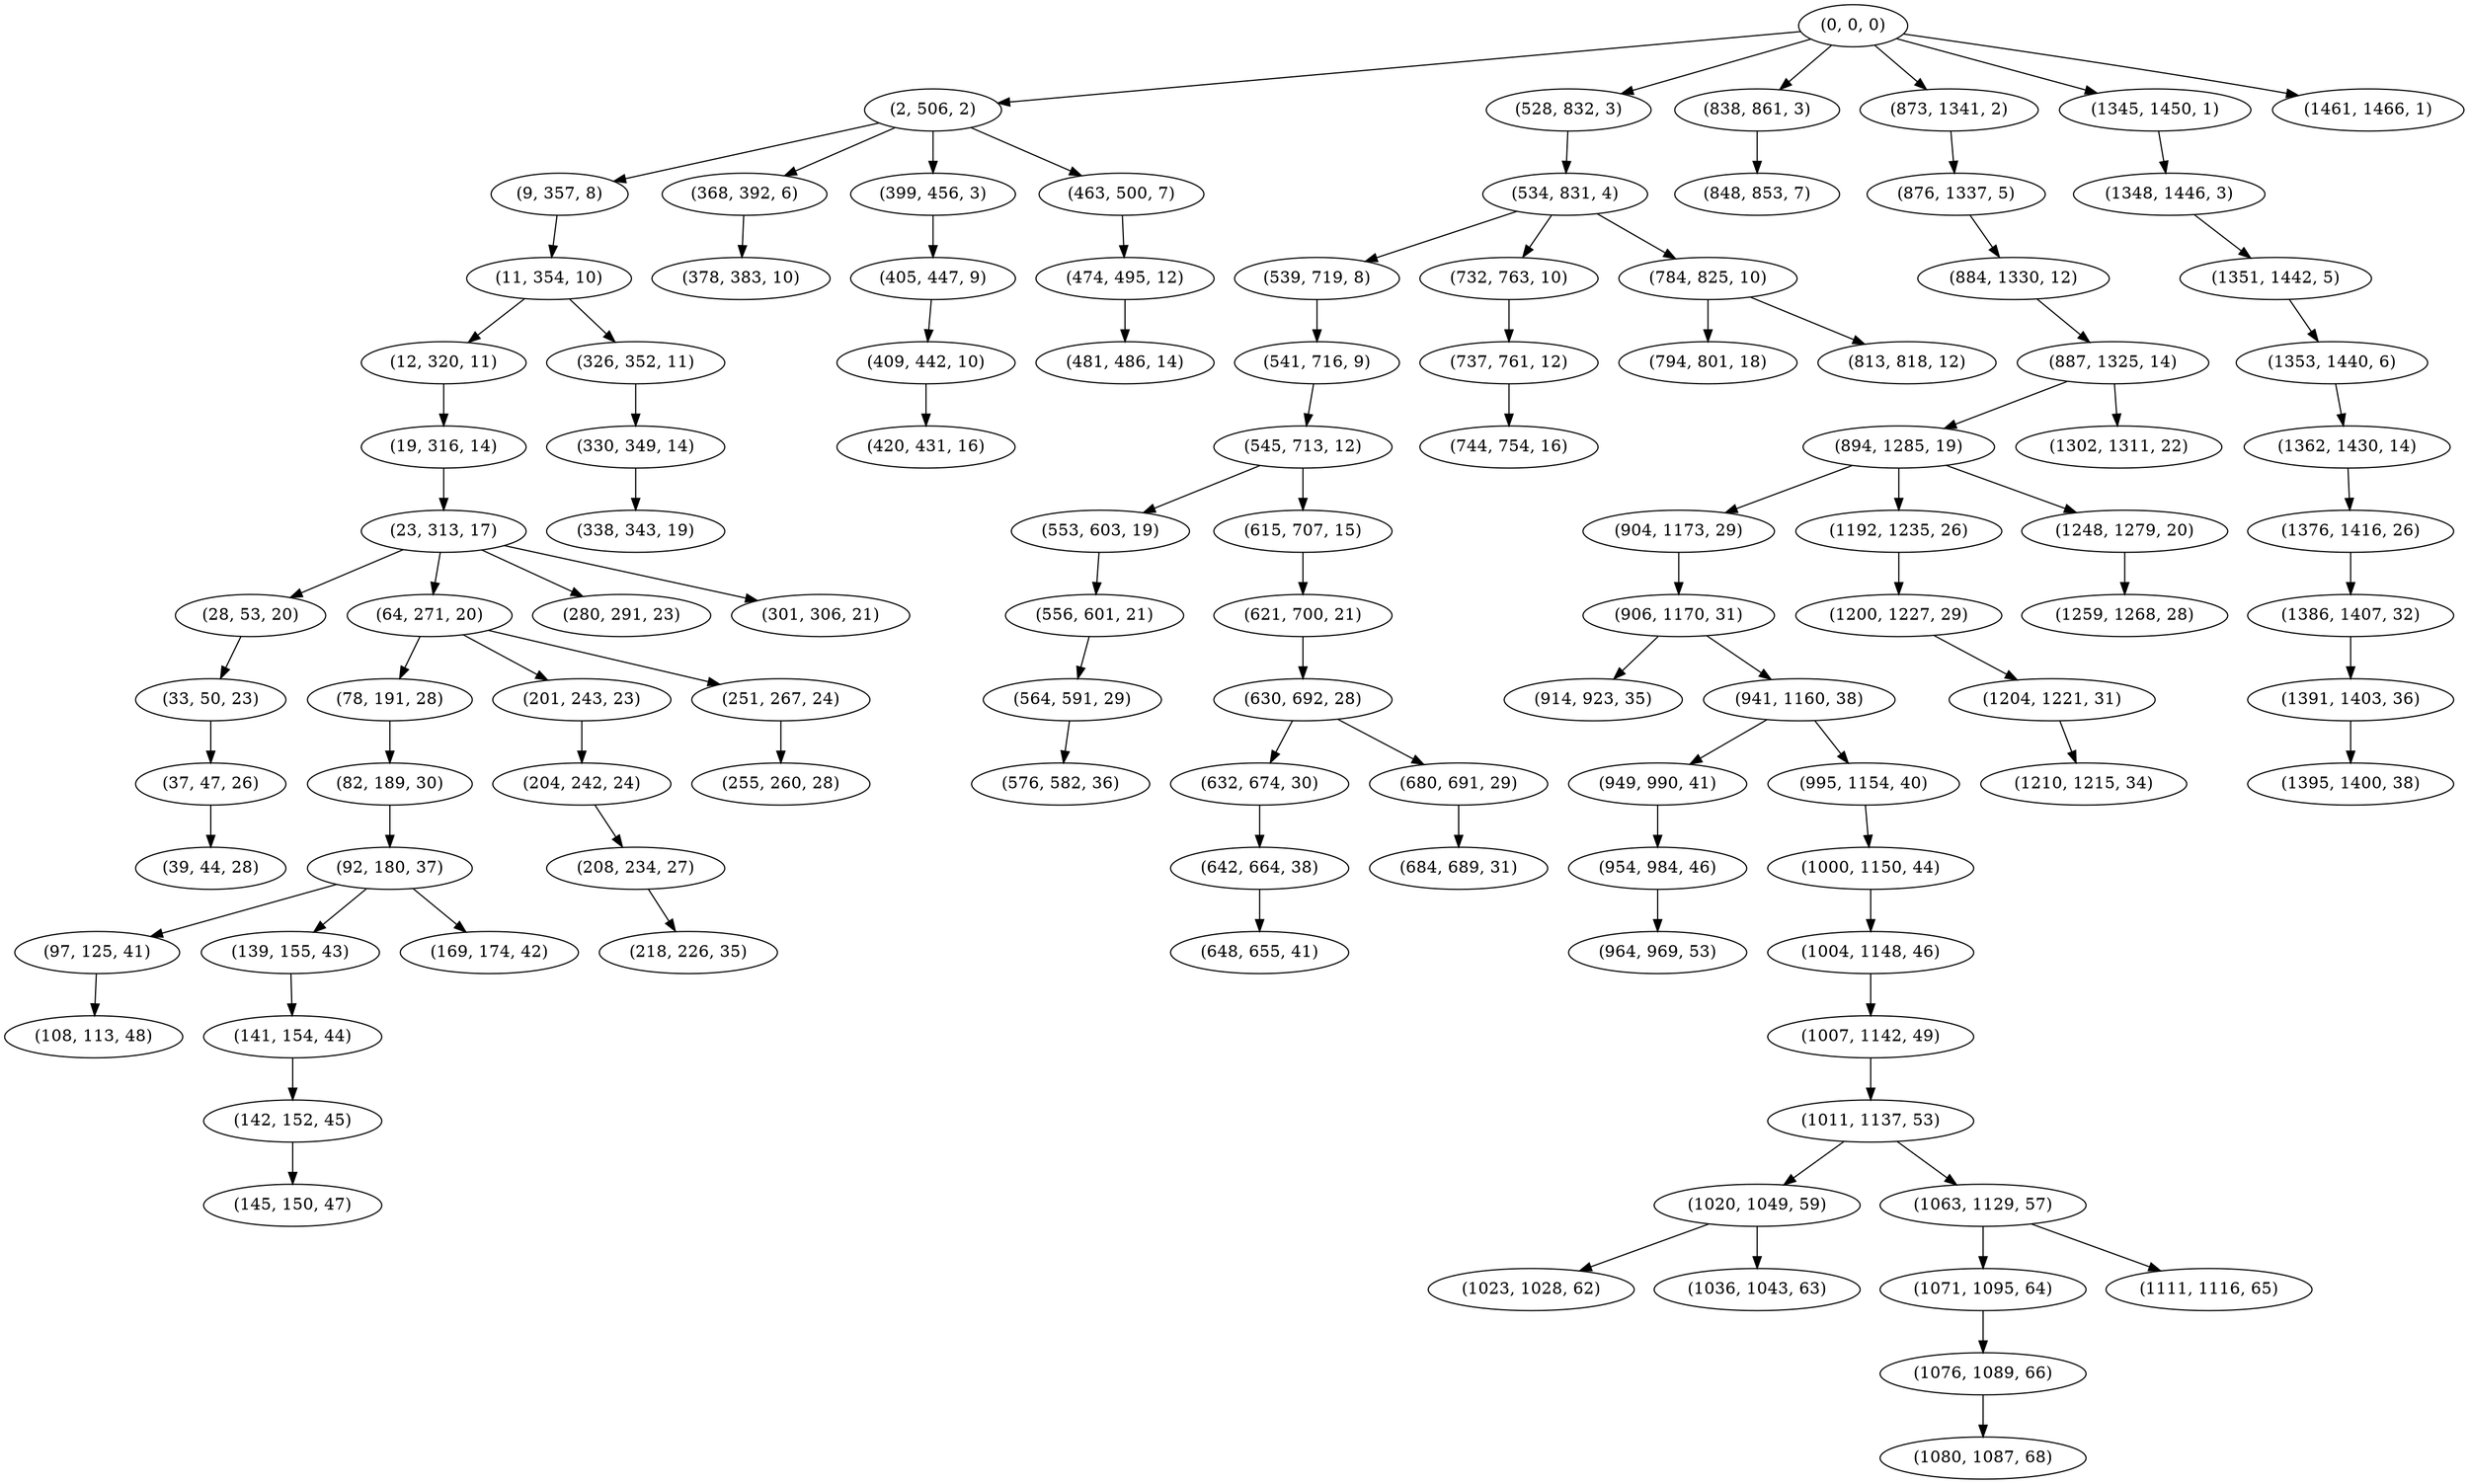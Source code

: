 digraph tree {
    "(0, 0, 0)";
    "(2, 506, 2)";
    "(9, 357, 8)";
    "(11, 354, 10)";
    "(12, 320, 11)";
    "(19, 316, 14)";
    "(23, 313, 17)";
    "(28, 53, 20)";
    "(33, 50, 23)";
    "(37, 47, 26)";
    "(39, 44, 28)";
    "(64, 271, 20)";
    "(78, 191, 28)";
    "(82, 189, 30)";
    "(92, 180, 37)";
    "(97, 125, 41)";
    "(108, 113, 48)";
    "(139, 155, 43)";
    "(141, 154, 44)";
    "(142, 152, 45)";
    "(145, 150, 47)";
    "(169, 174, 42)";
    "(201, 243, 23)";
    "(204, 242, 24)";
    "(208, 234, 27)";
    "(218, 226, 35)";
    "(251, 267, 24)";
    "(255, 260, 28)";
    "(280, 291, 23)";
    "(301, 306, 21)";
    "(326, 352, 11)";
    "(330, 349, 14)";
    "(338, 343, 19)";
    "(368, 392, 6)";
    "(378, 383, 10)";
    "(399, 456, 3)";
    "(405, 447, 9)";
    "(409, 442, 10)";
    "(420, 431, 16)";
    "(463, 500, 7)";
    "(474, 495, 12)";
    "(481, 486, 14)";
    "(528, 832, 3)";
    "(534, 831, 4)";
    "(539, 719, 8)";
    "(541, 716, 9)";
    "(545, 713, 12)";
    "(553, 603, 19)";
    "(556, 601, 21)";
    "(564, 591, 29)";
    "(576, 582, 36)";
    "(615, 707, 15)";
    "(621, 700, 21)";
    "(630, 692, 28)";
    "(632, 674, 30)";
    "(642, 664, 38)";
    "(648, 655, 41)";
    "(680, 691, 29)";
    "(684, 689, 31)";
    "(732, 763, 10)";
    "(737, 761, 12)";
    "(744, 754, 16)";
    "(784, 825, 10)";
    "(794, 801, 18)";
    "(813, 818, 12)";
    "(838, 861, 3)";
    "(848, 853, 7)";
    "(873, 1341, 2)";
    "(876, 1337, 5)";
    "(884, 1330, 12)";
    "(887, 1325, 14)";
    "(894, 1285, 19)";
    "(904, 1173, 29)";
    "(906, 1170, 31)";
    "(914, 923, 35)";
    "(941, 1160, 38)";
    "(949, 990, 41)";
    "(954, 984, 46)";
    "(964, 969, 53)";
    "(995, 1154, 40)";
    "(1000, 1150, 44)";
    "(1004, 1148, 46)";
    "(1007, 1142, 49)";
    "(1011, 1137, 53)";
    "(1020, 1049, 59)";
    "(1023, 1028, 62)";
    "(1036, 1043, 63)";
    "(1063, 1129, 57)";
    "(1071, 1095, 64)";
    "(1076, 1089, 66)";
    "(1080, 1087, 68)";
    "(1111, 1116, 65)";
    "(1192, 1235, 26)";
    "(1200, 1227, 29)";
    "(1204, 1221, 31)";
    "(1210, 1215, 34)";
    "(1248, 1279, 20)";
    "(1259, 1268, 28)";
    "(1302, 1311, 22)";
    "(1345, 1450, 1)";
    "(1348, 1446, 3)";
    "(1351, 1442, 5)";
    "(1353, 1440, 6)";
    "(1362, 1430, 14)";
    "(1376, 1416, 26)";
    "(1386, 1407, 32)";
    "(1391, 1403, 36)";
    "(1395, 1400, 38)";
    "(1461, 1466, 1)";
    "(0, 0, 0)" -> "(2, 506, 2)";
    "(0, 0, 0)" -> "(528, 832, 3)";
    "(0, 0, 0)" -> "(838, 861, 3)";
    "(0, 0, 0)" -> "(873, 1341, 2)";
    "(0, 0, 0)" -> "(1345, 1450, 1)";
    "(0, 0, 0)" -> "(1461, 1466, 1)";
    "(2, 506, 2)" -> "(9, 357, 8)";
    "(2, 506, 2)" -> "(368, 392, 6)";
    "(2, 506, 2)" -> "(399, 456, 3)";
    "(2, 506, 2)" -> "(463, 500, 7)";
    "(9, 357, 8)" -> "(11, 354, 10)";
    "(11, 354, 10)" -> "(12, 320, 11)";
    "(11, 354, 10)" -> "(326, 352, 11)";
    "(12, 320, 11)" -> "(19, 316, 14)";
    "(19, 316, 14)" -> "(23, 313, 17)";
    "(23, 313, 17)" -> "(28, 53, 20)";
    "(23, 313, 17)" -> "(64, 271, 20)";
    "(23, 313, 17)" -> "(280, 291, 23)";
    "(23, 313, 17)" -> "(301, 306, 21)";
    "(28, 53, 20)" -> "(33, 50, 23)";
    "(33, 50, 23)" -> "(37, 47, 26)";
    "(37, 47, 26)" -> "(39, 44, 28)";
    "(64, 271, 20)" -> "(78, 191, 28)";
    "(64, 271, 20)" -> "(201, 243, 23)";
    "(64, 271, 20)" -> "(251, 267, 24)";
    "(78, 191, 28)" -> "(82, 189, 30)";
    "(82, 189, 30)" -> "(92, 180, 37)";
    "(92, 180, 37)" -> "(97, 125, 41)";
    "(92, 180, 37)" -> "(139, 155, 43)";
    "(92, 180, 37)" -> "(169, 174, 42)";
    "(97, 125, 41)" -> "(108, 113, 48)";
    "(139, 155, 43)" -> "(141, 154, 44)";
    "(141, 154, 44)" -> "(142, 152, 45)";
    "(142, 152, 45)" -> "(145, 150, 47)";
    "(201, 243, 23)" -> "(204, 242, 24)";
    "(204, 242, 24)" -> "(208, 234, 27)";
    "(208, 234, 27)" -> "(218, 226, 35)";
    "(251, 267, 24)" -> "(255, 260, 28)";
    "(326, 352, 11)" -> "(330, 349, 14)";
    "(330, 349, 14)" -> "(338, 343, 19)";
    "(368, 392, 6)" -> "(378, 383, 10)";
    "(399, 456, 3)" -> "(405, 447, 9)";
    "(405, 447, 9)" -> "(409, 442, 10)";
    "(409, 442, 10)" -> "(420, 431, 16)";
    "(463, 500, 7)" -> "(474, 495, 12)";
    "(474, 495, 12)" -> "(481, 486, 14)";
    "(528, 832, 3)" -> "(534, 831, 4)";
    "(534, 831, 4)" -> "(539, 719, 8)";
    "(534, 831, 4)" -> "(732, 763, 10)";
    "(534, 831, 4)" -> "(784, 825, 10)";
    "(539, 719, 8)" -> "(541, 716, 9)";
    "(541, 716, 9)" -> "(545, 713, 12)";
    "(545, 713, 12)" -> "(553, 603, 19)";
    "(545, 713, 12)" -> "(615, 707, 15)";
    "(553, 603, 19)" -> "(556, 601, 21)";
    "(556, 601, 21)" -> "(564, 591, 29)";
    "(564, 591, 29)" -> "(576, 582, 36)";
    "(615, 707, 15)" -> "(621, 700, 21)";
    "(621, 700, 21)" -> "(630, 692, 28)";
    "(630, 692, 28)" -> "(632, 674, 30)";
    "(630, 692, 28)" -> "(680, 691, 29)";
    "(632, 674, 30)" -> "(642, 664, 38)";
    "(642, 664, 38)" -> "(648, 655, 41)";
    "(680, 691, 29)" -> "(684, 689, 31)";
    "(732, 763, 10)" -> "(737, 761, 12)";
    "(737, 761, 12)" -> "(744, 754, 16)";
    "(784, 825, 10)" -> "(794, 801, 18)";
    "(784, 825, 10)" -> "(813, 818, 12)";
    "(838, 861, 3)" -> "(848, 853, 7)";
    "(873, 1341, 2)" -> "(876, 1337, 5)";
    "(876, 1337, 5)" -> "(884, 1330, 12)";
    "(884, 1330, 12)" -> "(887, 1325, 14)";
    "(887, 1325, 14)" -> "(894, 1285, 19)";
    "(887, 1325, 14)" -> "(1302, 1311, 22)";
    "(894, 1285, 19)" -> "(904, 1173, 29)";
    "(894, 1285, 19)" -> "(1192, 1235, 26)";
    "(894, 1285, 19)" -> "(1248, 1279, 20)";
    "(904, 1173, 29)" -> "(906, 1170, 31)";
    "(906, 1170, 31)" -> "(914, 923, 35)";
    "(906, 1170, 31)" -> "(941, 1160, 38)";
    "(941, 1160, 38)" -> "(949, 990, 41)";
    "(941, 1160, 38)" -> "(995, 1154, 40)";
    "(949, 990, 41)" -> "(954, 984, 46)";
    "(954, 984, 46)" -> "(964, 969, 53)";
    "(995, 1154, 40)" -> "(1000, 1150, 44)";
    "(1000, 1150, 44)" -> "(1004, 1148, 46)";
    "(1004, 1148, 46)" -> "(1007, 1142, 49)";
    "(1007, 1142, 49)" -> "(1011, 1137, 53)";
    "(1011, 1137, 53)" -> "(1020, 1049, 59)";
    "(1011, 1137, 53)" -> "(1063, 1129, 57)";
    "(1020, 1049, 59)" -> "(1023, 1028, 62)";
    "(1020, 1049, 59)" -> "(1036, 1043, 63)";
    "(1063, 1129, 57)" -> "(1071, 1095, 64)";
    "(1063, 1129, 57)" -> "(1111, 1116, 65)";
    "(1071, 1095, 64)" -> "(1076, 1089, 66)";
    "(1076, 1089, 66)" -> "(1080, 1087, 68)";
    "(1192, 1235, 26)" -> "(1200, 1227, 29)";
    "(1200, 1227, 29)" -> "(1204, 1221, 31)";
    "(1204, 1221, 31)" -> "(1210, 1215, 34)";
    "(1248, 1279, 20)" -> "(1259, 1268, 28)";
    "(1345, 1450, 1)" -> "(1348, 1446, 3)";
    "(1348, 1446, 3)" -> "(1351, 1442, 5)";
    "(1351, 1442, 5)" -> "(1353, 1440, 6)";
    "(1353, 1440, 6)" -> "(1362, 1430, 14)";
    "(1362, 1430, 14)" -> "(1376, 1416, 26)";
    "(1376, 1416, 26)" -> "(1386, 1407, 32)";
    "(1386, 1407, 32)" -> "(1391, 1403, 36)";
    "(1391, 1403, 36)" -> "(1395, 1400, 38)";
}
